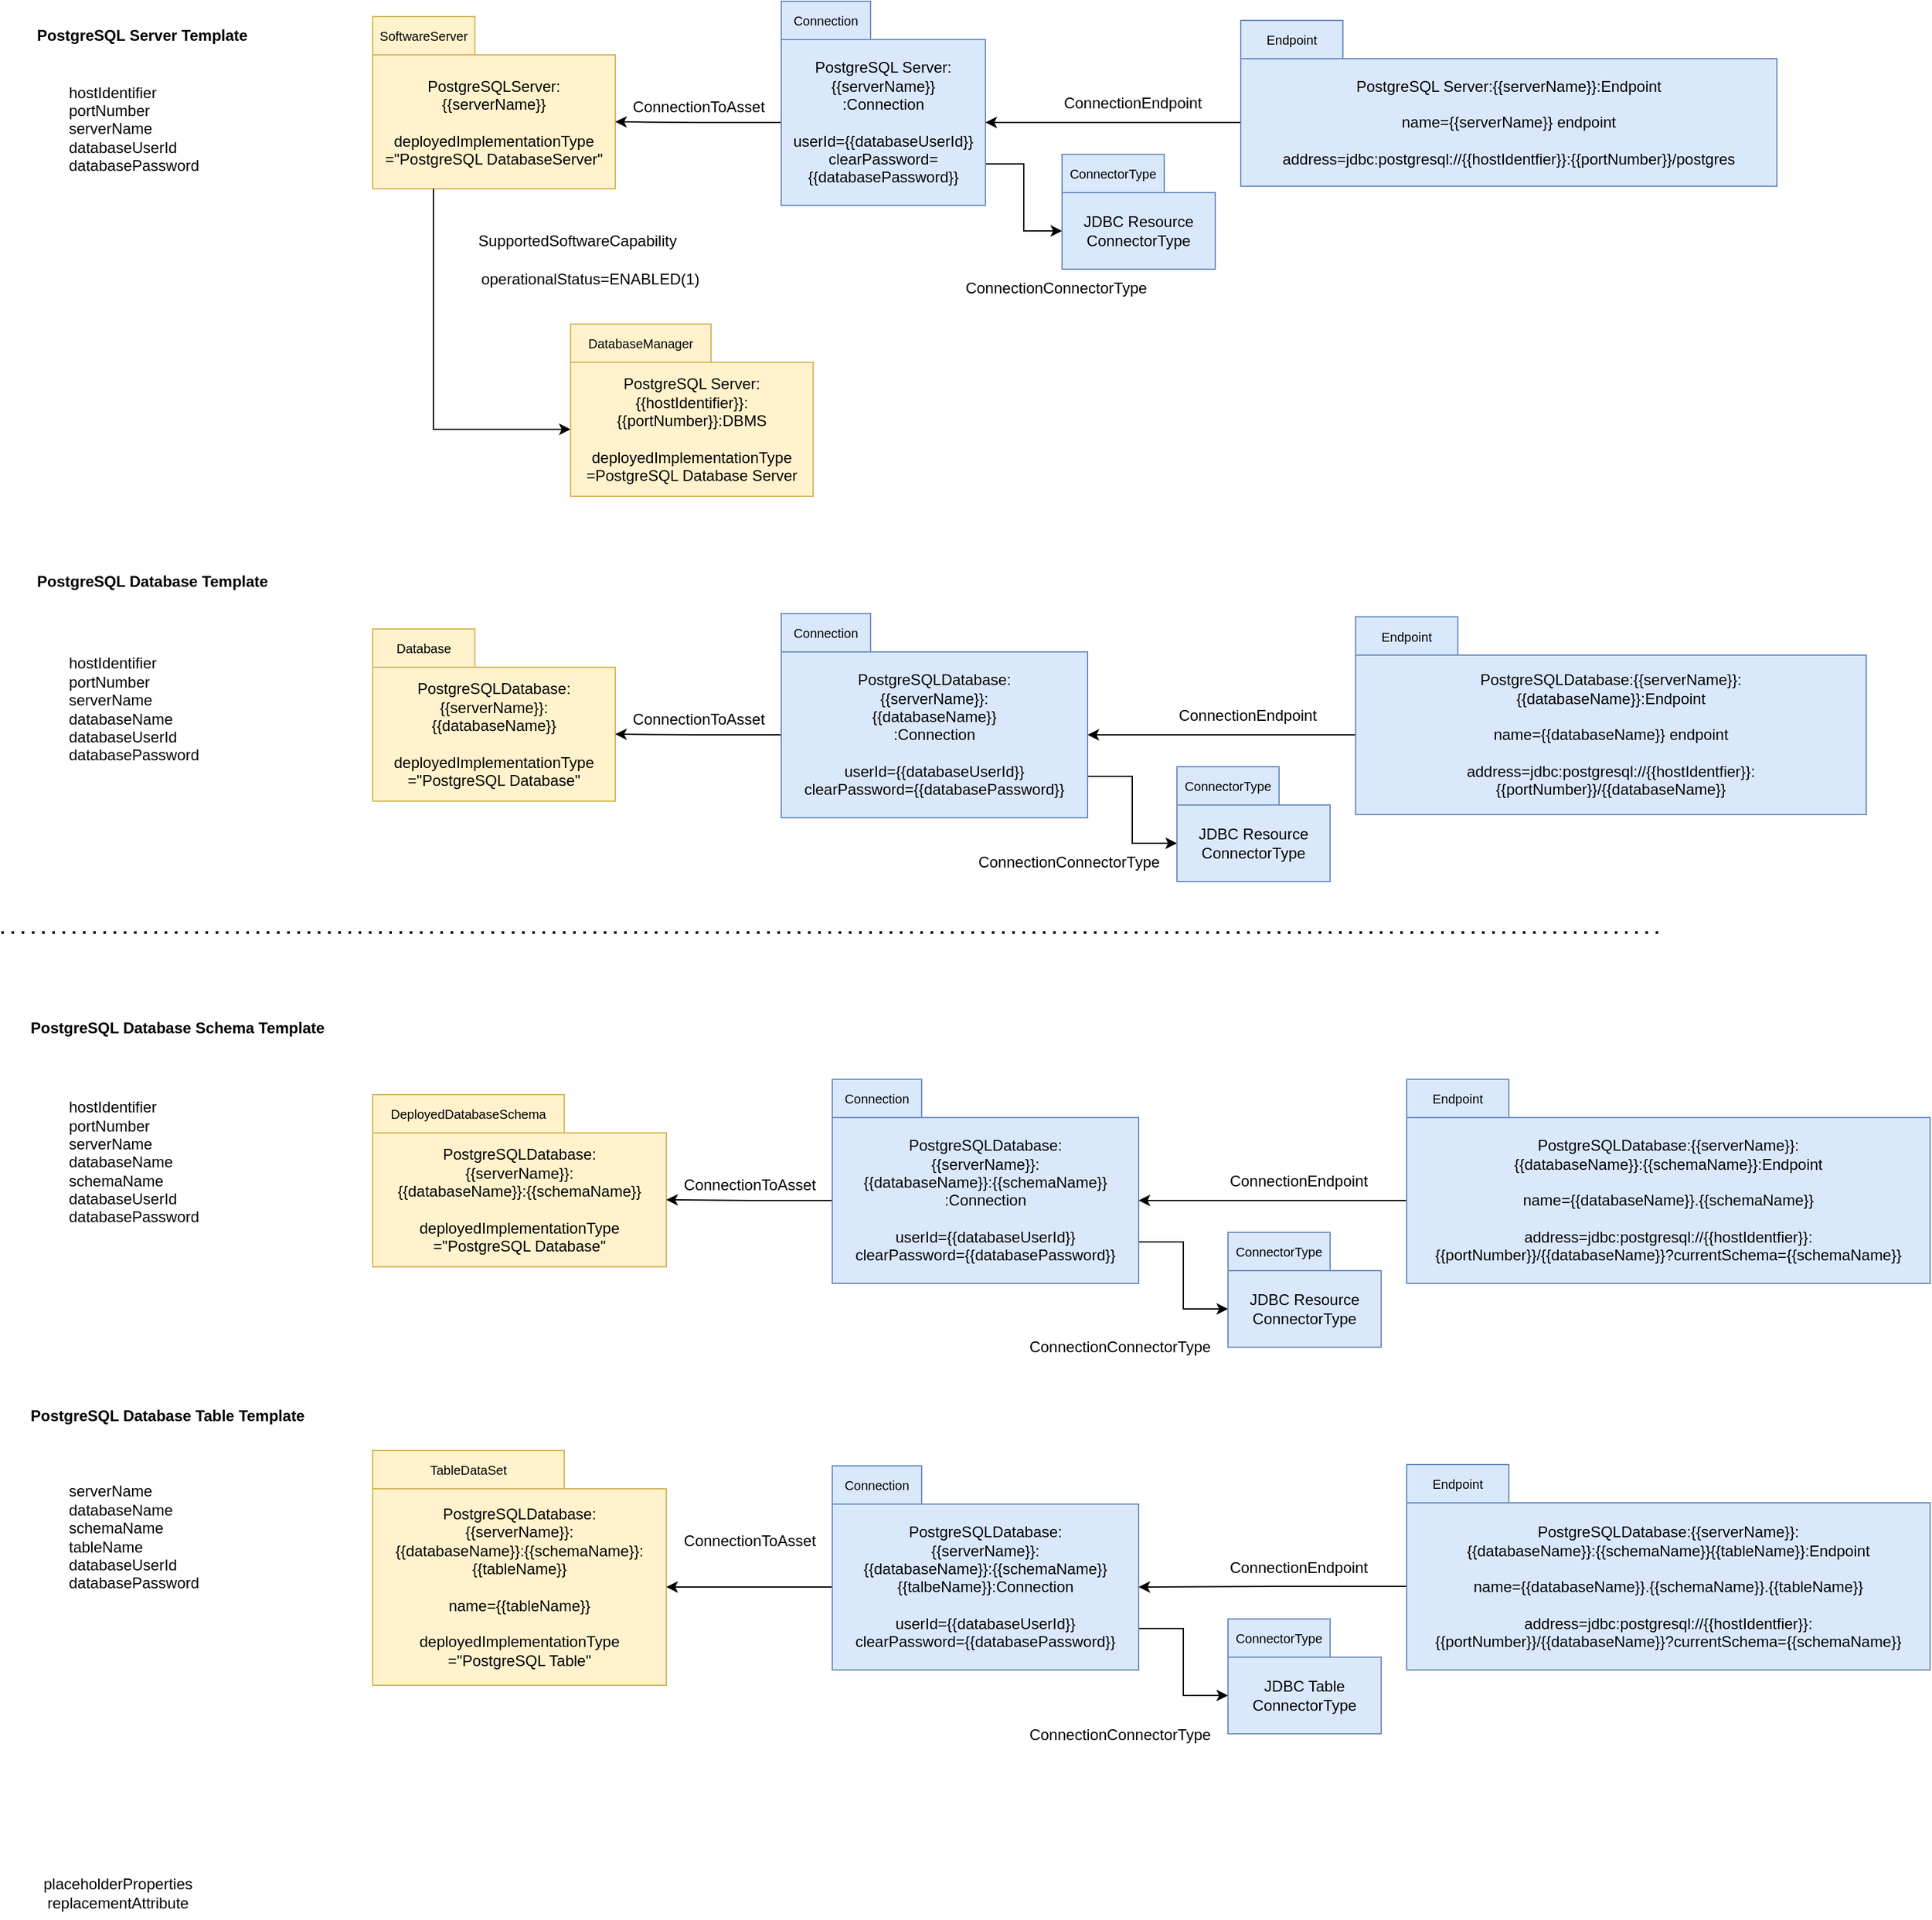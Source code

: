 <mxfile version="23.0.2" type="device" pages="4">
  <diagram name="catalog-templates" id="TDWtUl6oVAiIhDJUpcDL">
    <mxGraphModel dx="1580" dy="1037" grid="1" gridSize="10" guides="1" tooltips="1" connect="1" arrows="1" fold="1" page="1" pageScale="1" pageWidth="827" pageHeight="1169" math="0" shadow="0">
      <root>
        <mxCell id="0" />
        <mxCell id="1" parent="0" />
        <mxCell id="780snM6feV9xTrxozphn-1" value="PostgreSQLServer:&lt;br&gt;{{serverName}}&lt;br&gt;&lt;br&gt;deployedImplementationType =&quot;PostgreSQL DatabaseServer&quot;" style="rounded=0;whiteSpace=wrap;html=1;fillColor=#fff2cc;strokeColor=#d6b656;" vertex="1" parent="1">
          <mxGeometry x="310" y="102" width="190" height="105" as="geometry" />
        </mxCell>
        <mxCell id="780snM6feV9xTrxozphn-2" value="SoftwareServer" style="rounded=0;whiteSpace=wrap;html=1;fontSize=10;fillColor=#fff2cc;strokeColor=#d6b656;" vertex="1" parent="1">
          <mxGeometry x="310" y="72" width="80" height="30" as="geometry" />
        </mxCell>
        <mxCell id="780snM6feV9xTrxozphn-9" style="edgeStyle=orthogonalEdgeStyle;rounded=0;orthogonalLoop=1;jettySize=auto;html=1;exitX=1;exitY=0.75;exitDx=0;exitDy=0;entryX=0;entryY=0.5;entryDx=0;entryDy=0;" edge="1" parent="1" source="780snM6feV9xTrxozphn-3" target="780snM6feV9xTrxozphn-7">
          <mxGeometry relative="1" as="geometry" />
        </mxCell>
        <mxCell id="780snM6feV9xTrxozphn-15" style="edgeStyle=orthogonalEdgeStyle;rounded=0;orthogonalLoop=1;jettySize=auto;html=1;exitX=0;exitY=0.5;exitDx=0;exitDy=0;" edge="1" parent="1" source="780snM6feV9xTrxozphn-3" target="780snM6feV9xTrxozphn-1">
          <mxGeometry relative="1" as="geometry" />
        </mxCell>
        <mxCell id="780snM6feV9xTrxozphn-3" value="PostgreSQL Server:&lt;br&gt;{{serverName}}&lt;br&gt;:Connection&lt;br&gt;&lt;br&gt;userId={{databaseUserId}}&lt;br&gt;clearPassword={{databasePassword}}" style="rounded=0;whiteSpace=wrap;html=1;fillColor=#dae8fc;strokeColor=#6c8ebf;" vertex="1" parent="1">
          <mxGeometry x="630" y="90" width="160" height="130" as="geometry" />
        </mxCell>
        <mxCell id="780snM6feV9xTrxozphn-4" value="Connection" style="rounded=0;whiteSpace=wrap;html=1;fontSize=10;fillColor=#dae8fc;strokeColor=#6c8ebf;" vertex="1" parent="1">
          <mxGeometry x="630" y="60" width="70" height="30" as="geometry" />
        </mxCell>
        <mxCell id="780snM6feV9xTrxozphn-6" value="ConnectionToAsset" style="text;html=1;align=center;verticalAlign=middle;resizable=0;points=[];autosize=1;strokeColor=none;fillColor=none;" vertex="1" parent="1">
          <mxGeometry x="500" y="128" width="130" height="30" as="geometry" />
        </mxCell>
        <mxCell id="780snM6feV9xTrxozphn-7" value="JDBC Resource&lt;br&gt;ConnectorType" style="rounded=0;whiteSpace=wrap;html=1;fillColor=#dae8fc;strokeColor=#6c8ebf;" vertex="1" parent="1">
          <mxGeometry x="850" y="210" width="120" height="60" as="geometry" />
        </mxCell>
        <mxCell id="780snM6feV9xTrxozphn-8" value="ConnectorType" style="rounded=0;whiteSpace=wrap;html=1;fontSize=10;fillColor=#dae8fc;strokeColor=#6c8ebf;" vertex="1" parent="1">
          <mxGeometry x="850" y="180" width="80" height="30" as="geometry" />
        </mxCell>
        <mxCell id="7KLWLRxbsAnZzyIl1uyj-2" style="edgeStyle=orthogonalEdgeStyle;rounded=0;orthogonalLoop=1;jettySize=auto;html=1;exitX=0;exitY=0.5;exitDx=0;exitDy=0;" edge="1" parent="1" source="780snM6feV9xTrxozphn-10" target="780snM6feV9xTrxozphn-3">
          <mxGeometry relative="1" as="geometry" />
        </mxCell>
        <mxCell id="780snM6feV9xTrxozphn-10" value="PostgreSQL Server:{{serverName}}:Endpoint&lt;br&gt;&lt;br&gt;name={{serverName}} endpoint&lt;br&gt;&lt;br&gt;address=jdbc:postgresql://{{hostIdentfier}}:{{portNumber}}/postgres" style="rounded=0;whiteSpace=wrap;html=1;fillColor=#dae8fc;strokeColor=#6c8ebf;" vertex="1" parent="1">
          <mxGeometry x="990" y="105" width="420" height="100" as="geometry" />
        </mxCell>
        <mxCell id="780snM6feV9xTrxozphn-11" value="Endpoint" style="rounded=0;whiteSpace=wrap;html=1;fontSize=10;fillColor=#dae8fc;strokeColor=#6c8ebf;" vertex="1" parent="1">
          <mxGeometry x="990" y="75" width="80" height="30" as="geometry" />
        </mxCell>
        <mxCell id="780snM6feV9xTrxozphn-13" value="ConnectionConnectorType" style="text;html=1;align=center;verticalAlign=middle;resizable=0;points=[];autosize=1;strokeColor=none;fillColor=none;" vertex="1" parent="1">
          <mxGeometry x="760" y="270" width="170" height="30" as="geometry" />
        </mxCell>
        <mxCell id="780snM6feV9xTrxozphn-14" value="ConnectionEndpoint" style="text;html=1;align=center;verticalAlign=middle;resizable=0;points=[];autosize=1;strokeColor=none;fillColor=none;" vertex="1" parent="1">
          <mxGeometry x="840" y="125" width="130" height="30" as="geometry" />
        </mxCell>
        <mxCell id="780snM6feV9xTrxozphn-16" value="PostgreSQL Server Template" style="text;html=1;align=left;verticalAlign=middle;resizable=0;points=[];autosize=1;strokeColor=none;fillColor=none;fontStyle=1" vertex="1" parent="1">
          <mxGeometry x="45" y="72" width="190" height="30" as="geometry" />
        </mxCell>
        <mxCell id="t5AhHzGSxBg5bSRpzmGk-24" value="PostgreSQL Database Template" style="text;html=1;align=left;verticalAlign=middle;resizable=0;points=[];autosize=1;strokeColor=none;fillColor=none;fontStyle=1" vertex="1" parent="1">
          <mxGeometry x="45" y="500" width="200" height="30" as="geometry" />
        </mxCell>
        <mxCell id="mHtF1pgwz7ZxQ6UxLGhy-1" value="PostgreSQL Database Schema Template" style="text;html=1;align=left;verticalAlign=middle;resizable=0;points=[];autosize=1;strokeColor=none;fillColor=none;fontStyle=1" vertex="1" parent="1">
          <mxGeometry x="40" y="850" width="250" height="30" as="geometry" />
        </mxCell>
        <mxCell id="mHtF1pgwz7ZxQ6UxLGhy-2" value="PostgreSQL Database Table Template" style="text;html=1;align=left;verticalAlign=middle;resizable=0;points=[];autosize=1;strokeColor=none;fillColor=none;fontStyle=1" vertex="1" parent="1">
          <mxGeometry x="40" y="1154" width="240" height="30" as="geometry" />
        </mxCell>
        <mxCell id="mHtF1pgwz7ZxQ6UxLGhy-3" value="PostgreSQLDatabase:&lt;br&gt;{{serverName}}:&lt;br&gt;{{databaseName}}&lt;br&gt;&lt;br&gt;deployedImplementationType =&quot;PostgreSQL Database&quot;" style="rounded=0;whiteSpace=wrap;html=1;fillColor=#fff2cc;strokeColor=#d6b656;" vertex="1" parent="1">
          <mxGeometry x="310" y="582" width="190" height="105" as="geometry" />
        </mxCell>
        <mxCell id="mHtF1pgwz7ZxQ6UxLGhy-4" value="Database" style="rounded=0;whiteSpace=wrap;html=1;fontSize=10;fillColor=#fff2cc;strokeColor=#d6b656;" vertex="1" parent="1">
          <mxGeometry x="310" y="552" width="80" height="30" as="geometry" />
        </mxCell>
        <mxCell id="mHtF1pgwz7ZxQ6UxLGhy-5" style="edgeStyle=orthogonalEdgeStyle;rounded=0;orthogonalLoop=1;jettySize=auto;html=1;exitX=1;exitY=0.75;exitDx=0;exitDy=0;entryX=0;entryY=0.5;entryDx=0;entryDy=0;" edge="1" parent="1" source="mHtF1pgwz7ZxQ6UxLGhy-8" target="mHtF1pgwz7ZxQ6UxLGhy-11">
          <mxGeometry relative="1" as="geometry" />
        </mxCell>
        <mxCell id="mHtF1pgwz7ZxQ6UxLGhy-7" style="edgeStyle=orthogonalEdgeStyle;rounded=0;orthogonalLoop=1;jettySize=auto;html=1;exitX=0;exitY=0.5;exitDx=0;exitDy=0;" edge="1" parent="1" source="mHtF1pgwz7ZxQ6UxLGhy-8" target="mHtF1pgwz7ZxQ6UxLGhy-3">
          <mxGeometry relative="1" as="geometry" />
        </mxCell>
        <mxCell id="mHtF1pgwz7ZxQ6UxLGhy-8" value="PostgreSQLDatabase:&lt;br style=&quot;border-color: var(--border-color);&quot;&gt;{{serverName}}:&lt;br style=&quot;border-color: var(--border-color);&quot;&gt;{{databaseName}}&lt;br style=&quot;border-color: var(--border-color);&quot;&gt;:Connection&lt;br&gt;&lt;br&gt;userId={{databaseUserId}}&lt;br&gt;clearPassword={{databasePassword}}" style="rounded=0;whiteSpace=wrap;html=1;fillColor=#dae8fc;strokeColor=#6c8ebf;" vertex="1" parent="1">
          <mxGeometry x="630" y="570" width="240" height="130" as="geometry" />
        </mxCell>
        <mxCell id="mHtF1pgwz7ZxQ6UxLGhy-9" value="Connection" style="rounded=0;whiteSpace=wrap;html=1;fontSize=10;fillColor=#dae8fc;strokeColor=#6c8ebf;" vertex="1" parent="1">
          <mxGeometry x="630" y="540" width="70" height="30" as="geometry" />
        </mxCell>
        <mxCell id="mHtF1pgwz7ZxQ6UxLGhy-10" value="ConnectionToAsset" style="text;html=1;align=center;verticalAlign=middle;resizable=0;points=[];autosize=1;strokeColor=none;fillColor=none;" vertex="1" parent="1">
          <mxGeometry x="500" y="608" width="130" height="30" as="geometry" />
        </mxCell>
        <mxCell id="mHtF1pgwz7ZxQ6UxLGhy-11" value="JDBC Resource&lt;br&gt;ConnectorType" style="rounded=0;whiteSpace=wrap;html=1;fillColor=#dae8fc;strokeColor=#6c8ebf;" vertex="1" parent="1">
          <mxGeometry x="940" y="690" width="120" height="60" as="geometry" />
        </mxCell>
        <mxCell id="mHtF1pgwz7ZxQ6UxLGhy-12" value="ConnectorType" style="rounded=0;whiteSpace=wrap;html=1;fontSize=10;fillColor=#dae8fc;strokeColor=#6c8ebf;" vertex="1" parent="1">
          <mxGeometry x="940" y="660" width="80" height="30" as="geometry" />
        </mxCell>
        <mxCell id="7KLWLRxbsAnZzyIl1uyj-1" style="edgeStyle=orthogonalEdgeStyle;rounded=0;orthogonalLoop=1;jettySize=auto;html=1;exitX=0;exitY=0.5;exitDx=0;exitDy=0;" edge="1" parent="1" source="mHtF1pgwz7ZxQ6UxLGhy-13" target="mHtF1pgwz7ZxQ6UxLGhy-8">
          <mxGeometry relative="1" as="geometry" />
        </mxCell>
        <mxCell id="mHtF1pgwz7ZxQ6UxLGhy-13" value="PostgreSQLDatabase:{{serverName}}:&lt;br style=&quot;border-color: var(--border-color);&quot;&gt;{{databaseName}}:Endpoint&lt;br&gt;&lt;br&gt;name={{databaseName}} endpoint&lt;br&gt;&lt;br&gt;address=jdbc:postgresql://{{hostIdentfier}}:{{portNumber}}/{{databaseName}}" style="rounded=0;whiteSpace=wrap;html=1;fillColor=#dae8fc;strokeColor=#6c8ebf;" vertex="1" parent="1">
          <mxGeometry x="1080" y="572.5" width="400" height="125" as="geometry" />
        </mxCell>
        <mxCell id="mHtF1pgwz7ZxQ6UxLGhy-14" value="Endpoint" style="rounded=0;whiteSpace=wrap;html=1;fontSize=10;fillColor=#dae8fc;strokeColor=#6c8ebf;" vertex="1" parent="1">
          <mxGeometry x="1080" y="542.5" width="80" height="30" as="geometry" />
        </mxCell>
        <mxCell id="mHtF1pgwz7ZxQ6UxLGhy-15" value="ConnectionConnectorType" style="text;html=1;align=center;verticalAlign=middle;resizable=0;points=[];autosize=1;strokeColor=none;fillColor=none;" vertex="1" parent="1">
          <mxGeometry x="770" y="720" width="170" height="30" as="geometry" />
        </mxCell>
        <mxCell id="mHtF1pgwz7ZxQ6UxLGhy-16" value="ConnectionEndpoint" style="text;html=1;align=center;verticalAlign=middle;resizable=0;points=[];autosize=1;strokeColor=none;fillColor=none;" vertex="1" parent="1">
          <mxGeometry x="930" y="605" width="130" height="30" as="geometry" />
        </mxCell>
        <mxCell id="MOPJvNTGCrpKyyy_cZIb-1" value="hostIdentifier&lt;br&gt;portNumber&lt;br&gt;serverName&lt;br&gt;databaseUserId &lt;br&gt;databasePassword" style="text;html=1;align=left;verticalAlign=middle;resizable=0;points=[];autosize=1;strokeColor=none;fillColor=none;" vertex="1" parent="1">
          <mxGeometry x="70" y="115" width="130" height="90" as="geometry" />
        </mxCell>
        <mxCell id="MOPJvNTGCrpKyyy_cZIb-2" value="hostIdentifier&lt;br style=&quot;border-color: var(--border-color);&quot;&gt;portNumber&lt;br&gt;serverName&lt;br&gt;databaseName&lt;br&gt;databaseUserId&lt;br&gt;databasePassword&lt;br&gt;" style="text;html=1;align=left;verticalAlign=middle;resizable=0;points=[];autosize=1;strokeColor=none;fillColor=none;" vertex="1" parent="1">
          <mxGeometry x="70" y="565" width="130" height="100" as="geometry" />
        </mxCell>
        <mxCell id="MOPJvNTGCrpKyyy_cZIb-3" value="hostIdentifier&lt;br style=&quot;border-color: var(--border-color);&quot;&gt;portNumber&lt;br&gt;serverName&lt;br&gt;databaseName&lt;br&gt;schemaName&lt;br&gt;databaseUserId&lt;br&gt;databasePassword" style="text;html=1;align=left;verticalAlign=middle;resizable=0;points=[];autosize=1;strokeColor=none;fillColor=none;" vertex="1" parent="1">
          <mxGeometry x="70" y="915" width="130" height="110" as="geometry" />
        </mxCell>
        <mxCell id="MOPJvNTGCrpKyyy_cZIb-4" value="PostgreSQLDatabase:&lt;br&gt;{{serverName}}:&lt;br&gt;{{databaseName}}:{{schemaName}}&lt;br&gt;&lt;br&gt;deployedImplementationType =&quot;PostgreSQL Database&quot;" style="rounded=0;whiteSpace=wrap;html=1;fillColor=#fff2cc;strokeColor=#d6b656;" vertex="1" parent="1">
          <mxGeometry x="310" y="947" width="230" height="105" as="geometry" />
        </mxCell>
        <mxCell id="MOPJvNTGCrpKyyy_cZIb-5" value="DeployedDatabaseSchema" style="rounded=0;whiteSpace=wrap;html=1;fontSize=10;fillColor=#fff2cc;strokeColor=#d6b656;" vertex="1" parent="1">
          <mxGeometry x="310" y="917" width="150" height="30" as="geometry" />
        </mxCell>
        <mxCell id="MOPJvNTGCrpKyyy_cZIb-6" style="edgeStyle=orthogonalEdgeStyle;rounded=0;orthogonalLoop=1;jettySize=auto;html=1;exitX=1;exitY=0.75;exitDx=0;exitDy=0;entryX=0;entryY=0.5;entryDx=0;entryDy=0;" edge="1" parent="1" source="MOPJvNTGCrpKyyy_cZIb-9" target="MOPJvNTGCrpKyyy_cZIb-12">
          <mxGeometry relative="1" as="geometry" />
        </mxCell>
        <mxCell id="MOPJvNTGCrpKyyy_cZIb-8" style="edgeStyle=orthogonalEdgeStyle;rounded=0;orthogonalLoop=1;jettySize=auto;html=1;exitX=0;exitY=0.5;exitDx=0;exitDy=0;" edge="1" parent="1" source="MOPJvNTGCrpKyyy_cZIb-9" target="MOPJvNTGCrpKyyy_cZIb-4">
          <mxGeometry relative="1" as="geometry" />
        </mxCell>
        <mxCell id="MOPJvNTGCrpKyyy_cZIb-9" value="PostgreSQLDatabase:&lt;br style=&quot;border-color: var(--border-color);&quot;&gt;{{serverName}}:&lt;br style=&quot;border-color: var(--border-color);&quot;&gt;{{databaseName}}:{{schemaName}}&lt;br style=&quot;border-color: var(--border-color);&quot;&gt;:Connection&lt;br&gt;&lt;br&gt;userId={{databaseUserId}}&lt;br&gt;clearPassword={{databasePassword}}" style="rounded=0;whiteSpace=wrap;html=1;fillColor=#dae8fc;strokeColor=#6c8ebf;" vertex="1" parent="1">
          <mxGeometry x="670" y="935" width="240" height="130" as="geometry" />
        </mxCell>
        <mxCell id="MOPJvNTGCrpKyyy_cZIb-10" value="Connection" style="rounded=0;whiteSpace=wrap;html=1;fontSize=10;fillColor=#dae8fc;strokeColor=#6c8ebf;" vertex="1" parent="1">
          <mxGeometry x="670" y="905" width="70" height="30" as="geometry" />
        </mxCell>
        <mxCell id="MOPJvNTGCrpKyyy_cZIb-11" value="ConnectionToAsset" style="text;html=1;align=center;verticalAlign=middle;resizable=0;points=[];autosize=1;strokeColor=none;fillColor=none;" vertex="1" parent="1">
          <mxGeometry x="540" y="973" width="130" height="30" as="geometry" />
        </mxCell>
        <mxCell id="MOPJvNTGCrpKyyy_cZIb-12" value="JDBC Resource&lt;br&gt;ConnectorType" style="rounded=0;whiteSpace=wrap;html=1;fillColor=#dae8fc;strokeColor=#6c8ebf;" vertex="1" parent="1">
          <mxGeometry x="980" y="1055" width="120" height="60" as="geometry" />
        </mxCell>
        <mxCell id="MOPJvNTGCrpKyyy_cZIb-13" value="ConnectorType" style="rounded=0;whiteSpace=wrap;html=1;fontSize=10;fillColor=#dae8fc;strokeColor=#6c8ebf;" vertex="1" parent="1">
          <mxGeometry x="980" y="1025" width="80" height="30" as="geometry" />
        </mxCell>
        <mxCell id="7KLWLRxbsAnZzyIl1uyj-3" style="edgeStyle=orthogonalEdgeStyle;rounded=0;orthogonalLoop=1;jettySize=auto;html=1;exitX=0;exitY=0.5;exitDx=0;exitDy=0;" edge="1" parent="1" source="MOPJvNTGCrpKyyy_cZIb-14" target="MOPJvNTGCrpKyyy_cZIb-9">
          <mxGeometry relative="1" as="geometry" />
        </mxCell>
        <mxCell id="MOPJvNTGCrpKyyy_cZIb-14" value="PostgreSQLDatabase:{{serverName}}:&lt;br style=&quot;border-color: var(--border-color);&quot;&gt;{{databaseName}}:{{schemaName}}:Endpoint&lt;br&gt;&lt;br&gt;name={{databaseName}}.{{schemaName}}&lt;br&gt;&lt;br&gt;address=jdbc:postgresql://{{hostIdentfier}}:{{portNumber}}/{{databaseName}}?currentSchema={{schemaName}}" style="rounded=0;whiteSpace=wrap;html=1;fillColor=#dae8fc;strokeColor=#6c8ebf;" vertex="1" parent="1">
          <mxGeometry x="1120" y="935" width="410" height="130" as="geometry" />
        </mxCell>
        <mxCell id="MOPJvNTGCrpKyyy_cZIb-15" value="Endpoint" style="rounded=0;whiteSpace=wrap;html=1;fontSize=10;fillColor=#dae8fc;strokeColor=#6c8ebf;" vertex="1" parent="1">
          <mxGeometry x="1120" y="905" width="80" height="30" as="geometry" />
        </mxCell>
        <mxCell id="MOPJvNTGCrpKyyy_cZIb-16" value="ConnectionConnectorType" style="text;html=1;align=center;verticalAlign=middle;resizable=0;points=[];autosize=1;strokeColor=none;fillColor=none;" vertex="1" parent="1">
          <mxGeometry x="810" y="1100" width="170" height="30" as="geometry" />
        </mxCell>
        <mxCell id="MOPJvNTGCrpKyyy_cZIb-17" value="ConnectionEndpoint" style="text;html=1;align=center;verticalAlign=middle;resizable=0;points=[];autosize=1;strokeColor=none;fillColor=none;" vertex="1" parent="1">
          <mxGeometry x="970" y="970" width="130" height="30" as="geometry" />
        </mxCell>
        <mxCell id="MOPJvNTGCrpKyyy_cZIb-31" value="PostgreSQLDatabase:&lt;br&gt;{{serverName}}:&lt;br&gt;{{databaseName}}:{{schemaName}}:&lt;br&gt;{{tableName}}&lt;br&gt;&lt;br&gt;name={{tableName}}&lt;br&gt;&lt;br&gt;deployedImplementationType =&quot;PostgreSQL Table&quot;" style="rounded=0;whiteSpace=wrap;html=1;fillColor=#fff2cc;strokeColor=#d6b656;" vertex="1" parent="1">
          <mxGeometry x="310" y="1226" width="230" height="154" as="geometry" />
        </mxCell>
        <mxCell id="MOPJvNTGCrpKyyy_cZIb-32" value="TableDataSet" style="rounded=0;whiteSpace=wrap;html=1;fontSize=10;fillColor=#fff2cc;strokeColor=#d6b656;" vertex="1" parent="1">
          <mxGeometry x="310" y="1196" width="150" height="30" as="geometry" />
        </mxCell>
        <mxCell id="MOPJvNTGCrpKyyy_cZIb-33" style="edgeStyle=orthogonalEdgeStyle;rounded=0;orthogonalLoop=1;jettySize=auto;html=1;exitX=1;exitY=0.75;exitDx=0;exitDy=0;entryX=0;entryY=0.5;entryDx=0;entryDy=0;" edge="1" parent="1" source="MOPJvNTGCrpKyyy_cZIb-36" target="MOPJvNTGCrpKyyy_cZIb-39">
          <mxGeometry relative="1" as="geometry" />
        </mxCell>
        <mxCell id="MOPJvNTGCrpKyyy_cZIb-35" style="edgeStyle=orthogonalEdgeStyle;rounded=0;orthogonalLoop=1;jettySize=auto;html=1;exitX=0;exitY=0.5;exitDx=0;exitDy=0;" edge="1" parent="1" source="MOPJvNTGCrpKyyy_cZIb-36" target="MOPJvNTGCrpKyyy_cZIb-31">
          <mxGeometry relative="1" as="geometry" />
        </mxCell>
        <mxCell id="MOPJvNTGCrpKyyy_cZIb-36" value="PostgreSQLDatabase:&lt;br style=&quot;border-color: var(--border-color);&quot;&gt;{{serverName}}:&lt;br style=&quot;border-color: var(--border-color);&quot;&gt;{{databaseName}}:{{schemaName}}&lt;br style=&quot;border-color: var(--border-color);&quot;&gt;{{talbeName}}:Connection&lt;br&gt;&lt;br&gt;userId={{databaseUserId}}&lt;br&gt;clearPassword={{databasePassword}}" style="rounded=0;whiteSpace=wrap;html=1;fillColor=#dae8fc;strokeColor=#6c8ebf;" vertex="1" parent="1">
          <mxGeometry x="670" y="1238" width="240" height="130" as="geometry" />
        </mxCell>
        <mxCell id="MOPJvNTGCrpKyyy_cZIb-37" value="Connection" style="rounded=0;whiteSpace=wrap;html=1;fontSize=10;fillColor=#dae8fc;strokeColor=#6c8ebf;" vertex="1" parent="1">
          <mxGeometry x="670" y="1208" width="70" height="30" as="geometry" />
        </mxCell>
        <mxCell id="MOPJvNTGCrpKyyy_cZIb-38" value="ConnectionToAsset" style="text;html=1;align=center;verticalAlign=middle;resizable=0;points=[];autosize=1;strokeColor=none;fillColor=none;" vertex="1" parent="1">
          <mxGeometry x="540" y="1252" width="130" height="30" as="geometry" />
        </mxCell>
        <mxCell id="MOPJvNTGCrpKyyy_cZIb-39" value="JDBC Table&lt;br&gt;ConnectorType" style="rounded=0;whiteSpace=wrap;html=1;fillColor=#dae8fc;strokeColor=#6c8ebf;" vertex="1" parent="1">
          <mxGeometry x="980" y="1358" width="120" height="60" as="geometry" />
        </mxCell>
        <mxCell id="MOPJvNTGCrpKyyy_cZIb-40" value="ConnectorType" style="rounded=0;whiteSpace=wrap;html=1;fontSize=10;fillColor=#dae8fc;strokeColor=#6c8ebf;" vertex="1" parent="1">
          <mxGeometry x="980" y="1328" width="80" height="30" as="geometry" />
        </mxCell>
        <mxCell id="7KLWLRxbsAnZzyIl1uyj-4" style="edgeStyle=orthogonalEdgeStyle;rounded=0;orthogonalLoop=1;jettySize=auto;html=1;exitX=0;exitY=0.5;exitDx=0;exitDy=0;" edge="1" parent="1" source="MOPJvNTGCrpKyyy_cZIb-41" target="MOPJvNTGCrpKyyy_cZIb-36">
          <mxGeometry relative="1" as="geometry" />
        </mxCell>
        <mxCell id="MOPJvNTGCrpKyyy_cZIb-41" value="PostgreSQLDatabase:{{serverName}}:&lt;br style=&quot;border-color: var(--border-color);&quot;&gt;{{databaseName}}:{{schemaName}}{{tableName}}:Endpoint&lt;br&gt;&lt;br&gt;name={{databaseName}}.{{schemaName}}.{{tableName}}&lt;br&gt;&lt;br&gt;address=jdbc:postgresql://{{hostIdentfier}}:{{portNumber}}/{{databaseName}}?currentSchema={{schemaName}}" style="rounded=0;whiteSpace=wrap;html=1;fillColor=#dae8fc;strokeColor=#6c8ebf;" vertex="1" parent="1">
          <mxGeometry x="1120" y="1237" width="410" height="131" as="geometry" />
        </mxCell>
        <mxCell id="MOPJvNTGCrpKyyy_cZIb-42" value="Endpoint" style="rounded=0;whiteSpace=wrap;html=1;fontSize=10;fillColor=#dae8fc;strokeColor=#6c8ebf;" vertex="1" parent="1">
          <mxGeometry x="1120" y="1207" width="80" height="30" as="geometry" />
        </mxCell>
        <mxCell id="MOPJvNTGCrpKyyy_cZIb-43" value="ConnectionConnectorType" style="text;html=1;align=center;verticalAlign=middle;resizable=0;points=[];autosize=1;strokeColor=none;fillColor=none;" vertex="1" parent="1">
          <mxGeometry x="810" y="1404" width="170" height="30" as="geometry" />
        </mxCell>
        <mxCell id="MOPJvNTGCrpKyyy_cZIb-44" value="ConnectionEndpoint" style="text;html=1;align=center;verticalAlign=middle;resizable=0;points=[];autosize=1;strokeColor=none;fillColor=none;" vertex="1" parent="1">
          <mxGeometry x="970" y="1273" width="130" height="30" as="geometry" />
        </mxCell>
        <mxCell id="MOPJvNTGCrpKyyy_cZIb-45" value="serverName&lt;br&gt;databaseName&lt;br&gt;schemaName&lt;br&gt;tableName&lt;br&gt;databaseUserId&lt;br&gt;databasePassword" style="text;html=1;align=left;verticalAlign=middle;resizable=0;points=[];autosize=1;strokeColor=none;fillColor=none;" vertex="1" parent="1">
          <mxGeometry x="70" y="1214" width="130" height="100" as="geometry" />
        </mxCell>
        <mxCell id="MOPJvNTGCrpKyyy_cZIb-46" value="" style="endArrow=none;dashed=1;html=1;dashPattern=1 3;strokeWidth=2;rounded=0;" edge="1" parent="1">
          <mxGeometry width="50" height="50" relative="1" as="geometry">
            <mxPoint x="19" y="790" as="sourcePoint" />
            <mxPoint x="1320" y="790" as="targetPoint" />
          </mxGeometry>
        </mxCell>
        <mxCell id="arFYRd3ZnFPtYKxmsfah-7" style="edgeStyle=orthogonalEdgeStyle;rounded=0;orthogonalLoop=1;jettySize=auto;html=1;exitX=0.25;exitY=1;exitDx=0;exitDy=0;entryX=0;entryY=0.5;entryDx=0;entryDy=0;" edge="1" parent="1" target="arFYRd3ZnFPtYKxmsfah-8" source="780snM6feV9xTrxozphn-1">
          <mxGeometry relative="1" as="geometry">
            <mxPoint x="390" y="-70" as="sourcePoint" />
          </mxGeometry>
        </mxCell>
        <mxCell id="arFYRd3ZnFPtYKxmsfah-8" value="PostgreSQL Server:&lt;br&gt;{{hostIdentifier}}:{{portNumber}}:DBMS&lt;br&gt;&lt;br&gt;deployedImplementationType =PostgreSQL Database Server" style="rounded=0;whiteSpace=wrap;html=1;fillColor=#fff2cc;strokeColor=#d6b656;" vertex="1" parent="1">
          <mxGeometry x="465" y="343" width="190" height="105" as="geometry" />
        </mxCell>
        <mxCell id="arFYRd3ZnFPtYKxmsfah-9" value="DatabaseManager" style="rounded=0;whiteSpace=wrap;html=1;fontSize=10;fillColor=#fff2cc;strokeColor=#d6b656;" vertex="1" parent="1">
          <mxGeometry x="465" y="313" width="110" height="30" as="geometry" />
        </mxCell>
        <mxCell id="arFYRd3ZnFPtYKxmsfah-10" value="SupportedSoftwareCapability" style="text;html=1;align=center;verticalAlign=middle;resizable=0;points=[];autosize=1;strokeColor=none;fillColor=none;" vertex="1" parent="1">
          <mxGeometry x="380" y="233" width="180" height="30" as="geometry" />
        </mxCell>
        <mxCell id="arFYRd3ZnFPtYKxmsfah-11" value="operationalStatus=ENABLED(1)" style="text;html=1;align=center;verticalAlign=middle;resizable=0;points=[];autosize=1;strokeColor=none;fillColor=none;" vertex="1" parent="1">
          <mxGeometry x="385" y="263" width="190" height="30" as="geometry" />
        </mxCell>
        <mxCell id="jQOhNL8hYEOYjxr90XFa-1" value="placeholderProperties&lt;br&gt;replacementAttribute" style="text;html=1;align=center;verticalAlign=middle;resizable=0;points=[];autosize=1;strokeColor=none;fillColor=none;" vertex="1" parent="1">
          <mxGeometry x="40" y="1523" width="140" height="40" as="geometry" />
        </mxCell>
      </root>
    </mxGraphModel>
  </diagram>
  <diagram name="example" id="12OH-WMt4xq--agAHbQu">
    <mxGraphModel dx="1114" dy="820" grid="1" gridSize="10" guides="1" tooltips="1" connect="1" arrows="1" fold="1" page="1" pageScale="1" pageWidth="827" pageHeight="1169" math="0" shadow="0">
      <root>
        <mxCell id="Ikl7Su4nN-SMVtI7CH5I-0" />
        <mxCell id="Ikl7Su4nN-SMVtI7CH5I-1" parent="Ikl7Su4nN-SMVtI7CH5I-0" />
        <mxCell id="Ikl7Su4nN-SMVtI7CH5I-2" value="PostgreSQL Server:&lt;br&gt;{{serverName}}&lt;br&gt;&lt;br&gt;deployedImplementationType =&quot;PostgreSQL DatabaseServer&quot;" style="rounded=0;whiteSpace=wrap;html=1;fillColor=#fff2cc;strokeColor=#d6b656;" vertex="1" parent="Ikl7Su4nN-SMVtI7CH5I-1">
          <mxGeometry x="310" y="102" width="190" height="105" as="geometry" />
        </mxCell>
        <mxCell id="Ikl7Su4nN-SMVtI7CH5I-3" value="SoftwareServer" style="rounded=0;whiteSpace=wrap;html=1;fontSize=10;fillColor=#fff2cc;strokeColor=#d6b656;" vertex="1" parent="Ikl7Su4nN-SMVtI7CH5I-1">
          <mxGeometry x="310" y="72" width="80" height="30" as="geometry" />
        </mxCell>
        <mxCell id="Ikl7Su4nN-SMVtI7CH5I-4" style="edgeStyle=orthogonalEdgeStyle;rounded=0;orthogonalLoop=1;jettySize=auto;html=1;exitX=1;exitY=0.75;exitDx=0;exitDy=0;entryX=0;entryY=0.5;entryDx=0;entryDy=0;" edge="1" parent="Ikl7Su4nN-SMVtI7CH5I-1" source="Ikl7Su4nN-SMVtI7CH5I-7" target="Ikl7Su4nN-SMVtI7CH5I-10">
          <mxGeometry relative="1" as="geometry" />
        </mxCell>
        <mxCell id="Ikl7Su4nN-SMVtI7CH5I-6" style="edgeStyle=orthogonalEdgeStyle;rounded=0;orthogonalLoop=1;jettySize=auto;html=1;exitX=0;exitY=0.5;exitDx=0;exitDy=0;" edge="1" parent="Ikl7Su4nN-SMVtI7CH5I-1" source="Ikl7Su4nN-SMVtI7CH5I-7" target="Ikl7Su4nN-SMVtI7CH5I-2">
          <mxGeometry relative="1" as="geometry" />
        </mxCell>
        <mxCell id="Ikl7Su4nN-SMVtI7CH5I-7" value="PostgreSQL Server:&lt;br&gt;{{serverName}}&lt;br&gt;:Connection&lt;br&gt;&lt;br&gt;userId={{adminUserId}}&lt;br&gt;clearPassword={{adminPassword}}" style="rounded=0;whiteSpace=wrap;html=1;fillColor=#dae8fc;strokeColor=#6c8ebf;" vertex="1" parent="Ikl7Su4nN-SMVtI7CH5I-1">
          <mxGeometry x="630" y="90" width="160" height="130" as="geometry" />
        </mxCell>
        <mxCell id="Ikl7Su4nN-SMVtI7CH5I-8" value="Connection" style="rounded=0;whiteSpace=wrap;html=1;fontSize=10;fillColor=#dae8fc;strokeColor=#6c8ebf;" vertex="1" parent="Ikl7Su4nN-SMVtI7CH5I-1">
          <mxGeometry x="630" y="60" width="70" height="30" as="geometry" />
        </mxCell>
        <mxCell id="Ikl7Su4nN-SMVtI7CH5I-9" value="ConnectionToAsset" style="text;html=1;align=center;verticalAlign=middle;resizable=0;points=[];autosize=1;strokeColor=none;fillColor=none;" vertex="1" parent="Ikl7Su4nN-SMVtI7CH5I-1">
          <mxGeometry x="500" y="128" width="130" height="30" as="geometry" />
        </mxCell>
        <mxCell id="Ikl7Su4nN-SMVtI7CH5I-10" value="JDBC REST&lt;br&gt;ConnectorType" style="rounded=0;whiteSpace=wrap;html=1;fillColor=#dae8fc;strokeColor=#6c8ebf;" vertex="1" parent="Ikl7Su4nN-SMVtI7CH5I-1">
          <mxGeometry x="850" y="210" width="120" height="60" as="geometry" />
        </mxCell>
        <mxCell id="Ikl7Su4nN-SMVtI7CH5I-11" value="ConnectorType" style="rounded=0;whiteSpace=wrap;html=1;fontSize=10;fillColor=#dae8fc;strokeColor=#6c8ebf;" vertex="1" parent="Ikl7Su4nN-SMVtI7CH5I-1">
          <mxGeometry x="850" y="180" width="80" height="30" as="geometry" />
        </mxCell>
        <mxCell id="fs5kQjLVAtdQ8d61mxG7-2" style="edgeStyle=orthogonalEdgeStyle;rounded=0;orthogonalLoop=1;jettySize=auto;html=1;exitX=0;exitY=0.5;exitDx=0;exitDy=0;" edge="1" parent="Ikl7Su4nN-SMVtI7CH5I-1" source="Ikl7Su4nN-SMVtI7CH5I-12" target="Ikl7Su4nN-SMVtI7CH5I-7">
          <mxGeometry relative="1" as="geometry" />
        </mxCell>
        <mxCell id="Ikl7Su4nN-SMVtI7CH5I-12" value="PostgreSQL Server:{{serverName}}:Endpoint&lt;br&gt;&lt;br&gt;address={{connectionString}}" style="rounded=0;whiteSpace=wrap;html=1;fillColor=#dae8fc;strokeColor=#6c8ebf;" vertex="1" parent="Ikl7Su4nN-SMVtI7CH5I-1">
          <mxGeometry x="990" y="105" width="200" height="100" as="geometry" />
        </mxCell>
        <mxCell id="Ikl7Su4nN-SMVtI7CH5I-13" value="Endpoint" style="rounded=0;whiteSpace=wrap;html=1;fontSize=10;fillColor=#dae8fc;strokeColor=#6c8ebf;" vertex="1" parent="Ikl7Su4nN-SMVtI7CH5I-1">
          <mxGeometry x="990" y="75" width="80" height="30" as="geometry" />
        </mxCell>
        <mxCell id="Ikl7Su4nN-SMVtI7CH5I-14" value="ConnectionConnectorType" style="text;html=1;align=center;verticalAlign=middle;resizable=0;points=[];autosize=1;strokeColor=none;fillColor=none;" vertex="1" parent="Ikl7Su4nN-SMVtI7CH5I-1">
          <mxGeometry x="760" y="270" width="170" height="30" as="geometry" />
        </mxCell>
        <mxCell id="Ikl7Su4nN-SMVtI7CH5I-15" value="ConnectionEndpoint" style="text;html=1;align=center;verticalAlign=middle;resizable=0;points=[];autosize=1;strokeColor=none;fillColor=none;" vertex="1" parent="Ikl7Su4nN-SMVtI7CH5I-1">
          <mxGeometry x="840" y="125" width="130" height="30" as="geometry" />
        </mxCell>
        <mxCell id="Ikl7Su4nN-SMVtI7CH5I-16" value="PostgreSQL Server Template" style="text;html=1;align=left;verticalAlign=middle;resizable=0;points=[];autosize=1;strokeColor=none;fillColor=none;fontStyle=1" vertex="1" parent="Ikl7Su4nN-SMVtI7CH5I-1">
          <mxGeometry x="45" y="72" width="190" height="30" as="geometry" />
        </mxCell>
        <mxCell id="5IpWu-6N1tLHI4XAG99y-0" style="edgeStyle=orthogonalEdgeStyle;rounded=0;orthogonalLoop=1;jettySize=auto;html=1;exitX=1;exitY=0.5;exitDx=0;exitDy=0;entryX=0;entryY=0.5;entryDx=0;entryDy=0;" edge="1" parent="Ikl7Su4nN-SMVtI7CH5I-1" source="Ikl7Su4nN-SMVtI7CH5I-17" target="D-8dfM7yrUYoK77np7sW-0">
          <mxGeometry relative="1" as="geometry" />
        </mxCell>
        <mxCell id="Ikl7Su4nN-SMVtI7CH5I-17" value="PostgreSQL Server:&lt;br&gt;coconet.com:5432:SurveyReport:&amp;lt;timestamp&amp;gt;" style="rounded=0;whiteSpace=wrap;html=1;fillColor=#ffe6cc;strokeColor=#d79b00;" vertex="1" parent="Ikl7Su4nN-SMVtI7CH5I-1">
          <mxGeometry x="480" y="700" width="190" height="80" as="geometry" />
        </mxCell>
        <mxCell id="Ikl7Su4nN-SMVtI7CH5I-18" value="SurveyReport" style="rounded=0;whiteSpace=wrap;html=1;fontSize=10;fillColor=#ffe6cc;strokeColor=#d79b00;" vertex="1" parent="Ikl7Su4nN-SMVtI7CH5I-1">
          <mxGeometry x="480" y="670" width="80" height="30" as="geometry" />
        </mxCell>
        <mxCell id="Ikl7Su4nN-SMVtI7CH5I-19" style="edgeStyle=orthogonalEdgeStyle;rounded=0;orthogonalLoop=1;jettySize=auto;html=1;exitX=0.5;exitY=0;exitDx=0;exitDy=0;entryX=0.5;entryY=1;entryDx=0;entryDy=0;" edge="1" parent="Ikl7Su4nN-SMVtI7CH5I-1" source="Ikl7Su4nN-SMVtI7CH5I-23" target="Ikl7Su4nN-SMVtI7CH5I-2">
          <mxGeometry relative="1" as="geometry" />
        </mxCell>
        <mxCell id="Ikl7Su4nN-SMVtI7CH5I-20" style="edgeStyle=orthogonalEdgeStyle;rounded=0;orthogonalLoop=1;jettySize=auto;html=1;exitX=0.75;exitY=1;exitDx=0;exitDy=0;entryX=0;entryY=0.5;entryDx=0;entryDy=0;" edge="1" parent="Ikl7Su4nN-SMVtI7CH5I-1" source="Ikl7Su4nN-SMVtI7CH5I-23" target="Ikl7Su4nN-SMVtI7CH5I-17">
          <mxGeometry relative="1" as="geometry" />
        </mxCell>
        <mxCell id="Ikl7Su4nN-SMVtI7CH5I-22" style="edgeStyle=orthogonalEdgeStyle;rounded=0;orthogonalLoop=1;jettySize=auto;html=1;exitX=0.5;exitY=1;exitDx=0;exitDy=0;entryX=0;entryY=0.5;entryDx=0;entryDy=0;" edge="1" parent="Ikl7Su4nN-SMVtI7CH5I-1" source="Ikl7Su4nN-SMVtI7CH5I-23" target="a7kfOLqFzs9Von1qZGA0-0">
          <mxGeometry relative="1" as="geometry" />
        </mxCell>
        <mxCell id="5IpWu-6N1tLHI4XAG99y-2" style="edgeStyle=orthogonalEdgeStyle;rounded=0;orthogonalLoop=1;jettySize=auto;html=1;exitX=1;exitY=0.75;exitDx=0;exitDy=0;entryX=0;entryY=0.75;entryDx=0;entryDy=0;" edge="1" parent="Ikl7Su4nN-SMVtI7CH5I-1" source="Ikl7Su4nN-SMVtI7CH5I-23" target="D-8dfM7yrUYoK77np7sW-1">
          <mxGeometry relative="1" as="geometry">
            <Array as="points">
              <mxPoint x="610" y="501" />
              <mxPoint x="610" y="693" />
            </Array>
          </mxGeometry>
        </mxCell>
        <mxCell id="Ikl7Su4nN-SMVtI7CH5I-23" value="PostgreSQL Server:&lt;br&gt;coconet.com:5432&lt;br&gt;&lt;br&gt;deployedImplementationType =&quot;PostgreSQL DatabaseServer&quot;" style="rounded=0;whiteSpace=wrap;html=1;fillColor=#fff2cc;strokeColor=#d6b656;" vertex="1" parent="Ikl7Su4nN-SMVtI7CH5I-1">
          <mxGeometry x="310" y="422" width="190" height="105" as="geometry" />
        </mxCell>
        <mxCell id="Ikl7Su4nN-SMVtI7CH5I-24" value="SoftwareServer" style="rounded=0;whiteSpace=wrap;html=1;fontSize=10;fillColor=#fff2cc;strokeColor=#d6b656;" vertex="1" parent="Ikl7Su4nN-SMVtI7CH5I-1">
          <mxGeometry x="310" y="392" width="80" height="30" as="geometry" />
        </mxCell>
        <mxCell id="Ikl7Su4nN-SMVtI7CH5I-25" style="edgeStyle=orthogonalEdgeStyle;rounded=0;orthogonalLoop=1;jettySize=auto;html=1;exitX=1;exitY=0.75;exitDx=0;exitDy=0;entryX=0;entryY=0.5;entryDx=0;entryDy=0;" edge="1" parent="Ikl7Su4nN-SMVtI7CH5I-1" source="Ikl7Su4nN-SMVtI7CH5I-28" target="Ikl7Su4nN-SMVtI7CH5I-32">
          <mxGeometry relative="1" as="geometry" />
        </mxCell>
        <mxCell id="Ikl7Su4nN-SMVtI7CH5I-27" style="edgeStyle=orthogonalEdgeStyle;rounded=0;orthogonalLoop=1;jettySize=auto;html=1;exitX=0;exitY=0.5;exitDx=0;exitDy=0;" edge="1" parent="Ikl7Su4nN-SMVtI7CH5I-1" source="Ikl7Su4nN-SMVtI7CH5I-28" target="Ikl7Su4nN-SMVtI7CH5I-23">
          <mxGeometry relative="1" as="geometry" />
        </mxCell>
        <mxCell id="Ikl7Su4nN-SMVtI7CH5I-28" value="PostgreSQL Server:&lt;br&gt;coconet.com:5432:&lt;br&gt;Connection&lt;br&gt;&lt;br&gt;userId=psAdmin&lt;br&gt;clearPassword=secret" style="rounded=0;whiteSpace=wrap;html=1;fillColor=#dae8fc;strokeColor=#6c8ebf;" vertex="1" parent="Ikl7Su4nN-SMVtI7CH5I-1">
          <mxGeometry x="630" y="410" width="160" height="130" as="geometry" />
        </mxCell>
        <mxCell id="Ikl7Su4nN-SMVtI7CH5I-29" style="edgeStyle=orthogonalEdgeStyle;rounded=0;orthogonalLoop=1;jettySize=auto;html=1;exitX=0.5;exitY=0;exitDx=0;exitDy=0;entryX=0.5;entryY=1;entryDx=0;entryDy=0;" edge="1" parent="Ikl7Su4nN-SMVtI7CH5I-1" source="Ikl7Su4nN-SMVtI7CH5I-28" target="Ikl7Su4nN-SMVtI7CH5I-7">
          <mxGeometry relative="1" as="geometry" />
        </mxCell>
        <mxCell id="Ikl7Su4nN-SMVtI7CH5I-30" value="Connection" style="rounded=0;whiteSpace=wrap;html=1;fontSize=10;fillColor=#dae8fc;strokeColor=#6c8ebf;" vertex="1" parent="Ikl7Su4nN-SMVtI7CH5I-1">
          <mxGeometry x="630" y="380" width="70" height="30" as="geometry" />
        </mxCell>
        <mxCell id="Ikl7Su4nN-SMVtI7CH5I-31" value="ConnectionToAsset" style="text;html=1;align=center;verticalAlign=middle;resizable=0;points=[];autosize=1;strokeColor=none;fillColor=none;" vertex="1" parent="Ikl7Su4nN-SMVtI7CH5I-1">
          <mxGeometry x="500" y="448" width="130" height="30" as="geometry" />
        </mxCell>
        <mxCell id="Ikl7Su4nN-SMVtI7CH5I-32" value="JDBC REST&lt;br&gt;ConnectorType" style="rounded=0;whiteSpace=wrap;html=1;fillColor=#dae8fc;strokeColor=#6c8ebf;" vertex="1" parent="Ikl7Su4nN-SMVtI7CH5I-1">
          <mxGeometry x="850" y="530" width="120" height="60" as="geometry" />
        </mxCell>
        <mxCell id="Ikl7Su4nN-SMVtI7CH5I-33" value="ConnectorType" style="rounded=0;whiteSpace=wrap;html=1;fontSize=10;fillColor=#dae8fc;strokeColor=#6c8ebf;" vertex="1" parent="Ikl7Su4nN-SMVtI7CH5I-1">
          <mxGeometry x="850" y="500" width="80" height="30" as="geometry" />
        </mxCell>
        <mxCell id="Ikl7Su4nN-SMVtI7CH5I-34" style="edgeStyle=orthogonalEdgeStyle;rounded=0;orthogonalLoop=1;jettySize=auto;html=1;exitX=0.5;exitY=0;exitDx=0;exitDy=0;" edge="1" parent="Ikl7Su4nN-SMVtI7CH5I-1" source="Ikl7Su4nN-SMVtI7CH5I-35" target="Ikl7Su4nN-SMVtI7CH5I-12">
          <mxGeometry relative="1" as="geometry" />
        </mxCell>
        <mxCell id="fs5kQjLVAtdQ8d61mxG7-1" style="edgeStyle=orthogonalEdgeStyle;rounded=0;orthogonalLoop=1;jettySize=auto;html=1;exitX=0;exitY=0.5;exitDx=0;exitDy=0;entryX=1;entryY=0.5;entryDx=0;entryDy=0;" edge="1" parent="Ikl7Su4nN-SMVtI7CH5I-1" source="Ikl7Su4nN-SMVtI7CH5I-35" target="Ikl7Su4nN-SMVtI7CH5I-28">
          <mxGeometry relative="1" as="geometry" />
        </mxCell>
        <mxCell id="Ikl7Su4nN-SMVtI7CH5I-35" value="PostgreSQL Server:&lt;br&gt;coconet.com:5432:Endpoint&lt;br&gt;&lt;br&gt;address=&lt;br&gt;jdbc:postgresql://coconet.com:5432/postgres" style="rounded=0;whiteSpace=wrap;html=1;fillColor=#dae8fc;strokeColor=#6c8ebf;" vertex="1" parent="Ikl7Su4nN-SMVtI7CH5I-1">
          <mxGeometry x="990" y="425" width="290" height="100" as="geometry" />
        </mxCell>
        <mxCell id="Ikl7Su4nN-SMVtI7CH5I-36" value="Endpoint" style="rounded=0;whiteSpace=wrap;html=1;fontSize=10;fillColor=#dae8fc;strokeColor=#6c8ebf;" vertex="1" parent="Ikl7Su4nN-SMVtI7CH5I-1">
          <mxGeometry x="990" y="395" width="80" height="30" as="geometry" />
        </mxCell>
        <mxCell id="Ikl7Su4nN-SMVtI7CH5I-37" value="ConnectionConnectorType" style="text;html=1;align=center;verticalAlign=middle;resizable=0;points=[];autosize=1;strokeColor=none;fillColor=none;" vertex="1" parent="Ikl7Su4nN-SMVtI7CH5I-1">
          <mxGeometry x="680" y="560" width="170" height="30" as="geometry" />
        </mxCell>
        <mxCell id="Ikl7Su4nN-SMVtI7CH5I-38" value="ConnectionEndpoint" style="text;html=1;align=center;verticalAlign=middle;resizable=0;points=[];autosize=1;strokeColor=none;fillColor=none;" vertex="1" parent="Ikl7Su4nN-SMVtI7CH5I-1">
          <mxGeometry x="840" y="445" width="130" height="30" as="geometry" />
        </mxCell>
        <mxCell id="Ikl7Su4nN-SMVtI7CH5I-39" value="SourcedFrom" style="text;html=1;align=center;verticalAlign=middle;resizable=0;points=[];autosize=1;strokeColor=none;fillColor=none;" vertex="1" parent="Ikl7Su4nN-SMVtI7CH5I-1">
          <mxGeometry x="400" y="320" width="100" height="30" as="geometry" />
        </mxCell>
        <mxCell id="Ikl7Su4nN-SMVtI7CH5I-40" value="SourcedFrom" style="text;html=1;align=center;verticalAlign=middle;resizable=0;points=[];autosize=1;strokeColor=none;fillColor=none;" vertex="1" parent="Ikl7Su4nN-SMVtI7CH5I-1">
          <mxGeometry x="715" y="320" width="100" height="30" as="geometry" />
        </mxCell>
        <mxCell id="Ikl7Su4nN-SMVtI7CH5I-41" value="SourcedFrom" style="text;html=1;align=center;verticalAlign=middle;resizable=0;points=[];autosize=1;strokeColor=none;fillColor=none;" vertex="1" parent="Ikl7Su4nN-SMVtI7CH5I-1">
          <mxGeometry x="1030" y="320" width="100" height="30" as="geometry" />
        </mxCell>
        <mxCell id="Ikl7Su4nN-SMVtI7CH5I-42" value="Catalog PostgreSQL Server Asset" style="text;html=1;align=left;verticalAlign=middle;resizable=0;points=[];autosize=1;strokeColor=none;fillColor=none;fontStyle=1" vertex="1" parent="Ikl7Su4nN-SMVtI7CH5I-1">
          <mxGeometry x="25" y="392" width="220" height="30" as="geometry" />
        </mxCell>
        <mxCell id="Ikl7Su4nN-SMVtI7CH5I-43" value="serverName=&quot;coconet.com:5432&quot;&lt;br&gt;databaseUserId=&quot;psAdmin&quot;&lt;br&gt;databasePassword=&quot;secret&quot;&lt;br&gt;connectionString=&lt;br&gt;jdbc:postgresql://coconet.com:5432/postgres&quot;" style="text;html=1;align=left;verticalAlign=middle;resizable=0;points=[];autosize=1;strokeColor=none;fillColor=none;" vertex="1" parent="Ikl7Su4nN-SMVtI7CH5I-1">
          <mxGeometry x="25" y="425" width="270" height="90" as="geometry" />
        </mxCell>
        <mxCell id="Ikl7Su4nN-SMVtI7CH5I-44" value="Survey PostgreSQL Server" style="text;html=1;align=left;verticalAlign=middle;resizable=0;points=[];autosize=1;strokeColor=none;fillColor=none;fontStyle=1" vertex="1" parent="Ikl7Su4nN-SMVtI7CH5I-1">
          <mxGeometry x="25" y="610" width="180" height="30" as="geometry" />
        </mxCell>
        <mxCell id="Ikl7Su4nN-SMVtI7CH5I-45" value="Catalog PostgreSQL Server Databases" style="text;html=1;align=left;verticalAlign=middle;resizable=0;points=[];autosize=1;strokeColor=none;fillColor=none;fontStyle=1" vertex="1" parent="Ikl7Su4nN-SMVtI7CH5I-1">
          <mxGeometry x="20" y="1085" width="240" height="30" as="geometry" />
        </mxCell>
        <mxCell id="Ikl7Su4nN-SMVtI7CH5I-46" value="Catalog JDBC Database" style="text;html=1;align=left;verticalAlign=middle;resizable=0;points=[];autosize=1;strokeColor=none;fillColor=none;fontStyle=1" vertex="1" parent="Ikl7Su4nN-SMVtI7CH5I-1">
          <mxGeometry x="25" y="1540" width="160" height="30" as="geometry" />
        </mxCell>
        <mxCell id="Ikl7Su4nN-SMVtI7CH5I-47" value="AssetSurveyReport" style="text;html=1;align=center;verticalAlign=middle;resizable=0;points=[];autosize=1;strokeColor=none;fillColor=none;" vertex="1" parent="Ikl7Su4nN-SMVtI7CH5I-1">
          <mxGeometry x="455" y="600" width="130" height="30" as="geometry" />
        </mxCell>
        <mxCell id="a7kfOLqFzs9Von1qZGA0-9" style="edgeStyle=orthogonalEdgeStyle;rounded=0;orthogonalLoop=1;jettySize=auto;html=1;exitX=0.25;exitY=1;exitDx=0;exitDy=0;entryX=0;entryY=0.5;entryDx=0;entryDy=0;" edge="1" parent="Ikl7Su4nN-SMVtI7CH5I-1" source="Ikl7Su4nN-SMVtI7CH5I-55" target="a7kfOLqFzs9Von1qZGA0-7">
          <mxGeometry relative="1" as="geometry" />
        </mxCell>
        <mxCell id="Ikl7Su4nN-SMVtI7CH5I-55" value="PostgreSQL Server:&lt;br&gt;coconet.com:5432:database1&lt;br&gt;&lt;br&gt;deployedImplementationType =PostgreSQL Database" style="rounded=0;whiteSpace=wrap;html=1;fillColor=#fff2cc;strokeColor=#d6b656;" vertex="1" parent="Ikl7Su4nN-SMVtI7CH5I-1">
          <mxGeometry x="710" y="1110" width="190" height="105" as="geometry" />
        </mxCell>
        <mxCell id="Ikl7Su4nN-SMVtI7CH5I-56" value="Relational&lt;br&gt;Database" style="rounded=0;whiteSpace=wrap;html=1;fontSize=10;fillColor=#fff2cc;strokeColor=#d6b656;" vertex="1" parent="Ikl7Su4nN-SMVtI7CH5I-1">
          <mxGeometry x="710" y="1080" width="80" height="30" as="geometry" />
        </mxCell>
        <mxCell id="Ikl7Su4nN-SMVtI7CH5I-59" style="edgeStyle=orthogonalEdgeStyle;rounded=0;orthogonalLoop=1;jettySize=auto;html=1;exitX=1;exitY=0.75;exitDx=0;exitDy=0;entryX=0;entryY=0.5;entryDx=0;entryDy=0;" edge="1" parent="Ikl7Su4nN-SMVtI7CH5I-1" source="Ikl7Su4nN-SMVtI7CH5I-62" target="Ikl7Su4nN-SMVtI7CH5I-65">
          <mxGeometry relative="1" as="geometry" />
        </mxCell>
        <mxCell id="Ikl7Su4nN-SMVtI7CH5I-61" style="edgeStyle=orthogonalEdgeStyle;rounded=0;orthogonalLoop=1;jettySize=auto;html=1;exitX=0;exitY=0.5;exitDx=0;exitDy=0;" edge="1" parent="Ikl7Su4nN-SMVtI7CH5I-1" source="Ikl7Su4nN-SMVtI7CH5I-62">
          <mxGeometry relative="1" as="geometry">
            <mxPoint x="900" y="1165" as="targetPoint" />
          </mxGeometry>
        </mxCell>
        <mxCell id="Ikl7Su4nN-SMVtI7CH5I-62" value="PostgreSQL Server:&lt;br&gt;coconet.com:5432:&lt;br&gt;database1:Connection&lt;br&gt;&lt;br&gt;userId=psAdmin&lt;br&gt;clearPassword=secret" style="rounded=0;whiteSpace=wrap;html=1;fillColor=#dae8fc;strokeColor=#6c8ebf;" vertex="1" parent="Ikl7Su4nN-SMVtI7CH5I-1">
          <mxGeometry x="1030" y="1100" width="160" height="130" as="geometry" />
        </mxCell>
        <mxCell id="Ikl7Su4nN-SMVtI7CH5I-63" value="Connection" style="rounded=0;whiteSpace=wrap;html=1;fontSize=10;fillColor=#dae8fc;strokeColor=#6c8ebf;" vertex="1" parent="Ikl7Su4nN-SMVtI7CH5I-1">
          <mxGeometry x="1030" y="1070" width="70" height="30" as="geometry" />
        </mxCell>
        <mxCell id="Ikl7Su4nN-SMVtI7CH5I-64" value="ConnectionToAsset" style="text;html=1;align=center;verticalAlign=middle;resizable=0;points=[];autosize=1;strokeColor=none;fillColor=none;" vertex="1" parent="Ikl7Su4nN-SMVtI7CH5I-1">
          <mxGeometry x="900" y="1138" width="130" height="30" as="geometry" />
        </mxCell>
        <mxCell id="Ikl7Su4nN-SMVtI7CH5I-65" value="JDBC REST&lt;br&gt;ConnectorType" style="rounded=0;whiteSpace=wrap;html=1;fillColor=#dae8fc;strokeColor=#6c8ebf;" vertex="1" parent="Ikl7Su4nN-SMVtI7CH5I-1">
          <mxGeometry x="1250" y="1220" width="120" height="60" as="geometry" />
        </mxCell>
        <mxCell id="Ikl7Su4nN-SMVtI7CH5I-66" value="ConnectorType" style="rounded=0;whiteSpace=wrap;html=1;fontSize=10;fillColor=#dae8fc;strokeColor=#6c8ebf;" vertex="1" parent="Ikl7Su4nN-SMVtI7CH5I-1">
          <mxGeometry x="1250" y="1190" width="80" height="30" as="geometry" />
        </mxCell>
        <mxCell id="fs5kQjLVAtdQ8d61mxG7-0" style="edgeStyle=orthogonalEdgeStyle;rounded=0;orthogonalLoop=1;jettySize=auto;html=1;exitX=0;exitY=0.5;exitDx=0;exitDy=0;" edge="1" parent="Ikl7Su4nN-SMVtI7CH5I-1" source="Ikl7Su4nN-SMVtI7CH5I-67" target="Ikl7Su4nN-SMVtI7CH5I-62">
          <mxGeometry relative="1" as="geometry" />
        </mxCell>
        <mxCell id="Ikl7Su4nN-SMVtI7CH5I-67" value="PostgreSQL Server:&lt;br&gt;coconet.com:5432:database1:Endpoint&lt;br&gt;&lt;br&gt;address=&lt;br&gt;jdbc:postgresql://coconet.com:5432/database1" style="rounded=0;whiteSpace=wrap;html=1;fillColor=#dae8fc;strokeColor=#6c8ebf;" vertex="1" parent="Ikl7Su4nN-SMVtI7CH5I-1">
          <mxGeometry x="1390" y="1115" width="290" height="100" as="geometry" />
        </mxCell>
        <mxCell id="Ikl7Su4nN-SMVtI7CH5I-68" value="Endpoint" style="rounded=0;whiteSpace=wrap;html=1;fontSize=10;fillColor=#dae8fc;strokeColor=#6c8ebf;" vertex="1" parent="Ikl7Su4nN-SMVtI7CH5I-1">
          <mxGeometry x="1390" y="1085" width="80" height="30" as="geometry" />
        </mxCell>
        <mxCell id="Ikl7Su4nN-SMVtI7CH5I-69" value="ConnectionConnectorType" style="text;html=1;align=center;verticalAlign=middle;resizable=0;points=[];autosize=1;strokeColor=none;fillColor=none;" vertex="1" parent="Ikl7Su4nN-SMVtI7CH5I-1">
          <mxGeometry x="1080" y="1250" width="170" height="30" as="geometry" />
        </mxCell>
        <mxCell id="Ikl7Su4nN-SMVtI7CH5I-70" value="ConnectionEndpoint" style="text;html=1;align=center;verticalAlign=middle;resizable=0;points=[];autosize=1;strokeColor=none;fillColor=none;" vertex="1" parent="Ikl7Su4nN-SMVtI7CH5I-1">
          <mxGeometry x="1240" y="1135" width="130" height="30" as="geometry" />
        </mxCell>
        <mxCell id="D-8dfM7yrUYoK77np7sW-0" value="AnnotationType: Capture Database Sizes&lt;br&gt;&lt;br&gt;profileCounts = { databaseName, databaseSize }" style="rounded=0;whiteSpace=wrap;html=1;fillColor=#ffe6cc;strokeColor=#d79b00;" vertex="1" parent="Ikl7Su4nN-SMVtI7CH5I-1">
          <mxGeometry x="815" y="700" width="295" height="80" as="geometry" />
        </mxCell>
        <mxCell id="D-8dfM7yrUYoK77np7sW-1" value="ResourceProfileAnnotation" style="rounded=0;whiteSpace=wrap;html=1;fontSize=10;fillColor=#ffe6cc;strokeColor=#d79b00;" vertex="1" parent="Ikl7Su4nN-SMVtI7CH5I-1">
          <mxGeometry x="815" y="670" width="155" height="30" as="geometry" />
        </mxCell>
        <mxCell id="a7kfOLqFzs9Von1qZGA0-2" style="edgeStyle=orthogonalEdgeStyle;rounded=0;orthogonalLoop=1;jettySize=auto;html=1;exitX=0.5;exitY=1;exitDx=0;exitDy=0;entryX=0;entryY=0.5;entryDx=0;entryDy=0;" edge="1" parent="Ikl7Su4nN-SMVtI7CH5I-1" source="a7kfOLqFzs9Von1qZGA0-0" target="Ikl7Su4nN-SMVtI7CH5I-55">
          <mxGeometry relative="1" as="geometry" />
        </mxCell>
        <mxCell id="a7kfOLqFzs9Von1qZGA0-0" value="PostgreSQL Server:&lt;br&gt;coconet.com:5432:DBMS&lt;br&gt;&lt;br&gt;deployedImplementationType =PostgreSQL Database Server" style="rounded=0;whiteSpace=wrap;html=1;fillColor=#fff2cc;strokeColor=#d6b656;" vertex="1" parent="Ikl7Su4nN-SMVtI7CH5I-1">
          <mxGeometry x="480" y="940" width="190" height="105" as="geometry" />
        </mxCell>
        <mxCell id="a7kfOLqFzs9Von1qZGA0-1" value="DatabaseManager" style="rounded=0;whiteSpace=wrap;html=1;fontSize=10;fillColor=#fff2cc;strokeColor=#d6b656;" vertex="1" parent="Ikl7Su4nN-SMVtI7CH5I-1">
          <mxGeometry x="480" y="910" width="110" height="30" as="geometry" />
        </mxCell>
        <mxCell id="a7kfOLqFzs9Von1qZGA0-3" value="SupportedSoftwareCapability" style="text;html=1;align=center;verticalAlign=middle;resizable=0;points=[];autosize=1;strokeColor=none;fillColor=none;" vertex="1" parent="Ikl7Su4nN-SMVtI7CH5I-1">
          <mxGeometry x="415" y="838" width="180" height="30" as="geometry" />
        </mxCell>
        <mxCell id="a7kfOLqFzs9Von1qZGA0-4" value="operationalStatus=ENABLED(1)" style="text;html=1;align=center;verticalAlign=middle;resizable=0;points=[];autosize=1;strokeColor=none;fillColor=none;" vertex="1" parent="Ikl7Su4nN-SMVtI7CH5I-1">
          <mxGeometry x="440" y="860" width="190" height="30" as="geometry" />
        </mxCell>
        <mxCell id="a7kfOLqFzs9Von1qZGA0-5" value="ServerAssetUse" style="text;html=1;align=center;verticalAlign=middle;resizable=0;points=[];autosize=1;strokeColor=none;fillColor=none;" vertex="1" parent="Ikl7Su4nN-SMVtI7CH5I-1">
          <mxGeometry x="575" y="1060" width="110" height="30" as="geometry" />
        </mxCell>
        <mxCell id="a7kfOLqFzs9Von1qZGA0-6" value="useType=OWNS(0)" style="text;html=1;align=center;verticalAlign=middle;resizable=0;points=[];autosize=1;strokeColor=none;fillColor=none;" vertex="1" parent="Ikl7Su4nN-SMVtI7CH5I-1">
          <mxGeometry x="580" y="1085" width="130" height="30" as="geometry" />
        </mxCell>
        <mxCell id="a7kfOLqFzs9Von1qZGA0-7" value="PostgreSQL Server:&lt;br&gt;coconet.com:5432:database1:schema1&lt;br&gt;&lt;br&gt;deployedImplementationType =PostgreSQL Database Schema" style="rounded=0;whiteSpace=wrap;html=1;fillColor=#fff2cc;strokeColor=#d6b656;" vertex="1" parent="Ikl7Su4nN-SMVtI7CH5I-1">
          <mxGeometry x="827" y="1390" width="230" height="105" as="geometry" />
        </mxCell>
        <mxCell id="a7kfOLqFzs9Von1qZGA0-8" value="DeployedDatabaseSchema" style="rounded=0;whiteSpace=wrap;html=1;fontSize=10;fillColor=#fff2cc;strokeColor=#d6b656;" vertex="1" parent="Ikl7Su4nN-SMVtI7CH5I-1">
          <mxGeometry x="827" y="1360" width="140" height="30" as="geometry" />
        </mxCell>
        <mxCell id="a7kfOLqFzs9Von1qZGA0-10" value="DataContentForDataSet" style="text;html=1;align=center;verticalAlign=middle;resizable=0;points=[];autosize=1;strokeColor=none;fillColor=none;" vertex="1" parent="Ikl7Su4nN-SMVtI7CH5I-1">
          <mxGeometry x="770" y="1300" width="150" height="30" as="geometry" />
        </mxCell>
        <mxCell id="a7kfOLqFzs9Von1qZGA0-11" style="edgeStyle=orthogonalEdgeStyle;rounded=0;orthogonalLoop=1;jettySize=auto;html=1;exitX=1;exitY=0.75;exitDx=0;exitDy=0;entryX=0;entryY=0.5;entryDx=0;entryDy=0;" edge="1" parent="Ikl7Su4nN-SMVtI7CH5I-1" source="a7kfOLqFzs9Von1qZGA0-14" target="a7kfOLqFzs9Von1qZGA0-17">
          <mxGeometry relative="1" as="geometry" />
        </mxCell>
        <mxCell id="a7kfOLqFzs9Von1qZGA0-12" style="edgeStyle=orthogonalEdgeStyle;rounded=0;orthogonalLoop=1;jettySize=auto;html=1;exitX=1;exitY=0.5;exitDx=0;exitDy=0;entryX=0;entryY=0.5;entryDx=0;entryDy=0;" edge="1" parent="Ikl7Su4nN-SMVtI7CH5I-1" source="a7kfOLqFzs9Von1qZGA0-14" target="a7kfOLqFzs9Von1qZGA0-19">
          <mxGeometry relative="1" as="geometry" />
        </mxCell>
        <mxCell id="a7kfOLqFzs9Von1qZGA0-13" style="edgeStyle=orthogonalEdgeStyle;rounded=0;orthogonalLoop=1;jettySize=auto;html=1;exitX=0;exitY=0.5;exitDx=0;exitDy=0;" edge="1" parent="Ikl7Su4nN-SMVtI7CH5I-1" source="a7kfOLqFzs9Von1qZGA0-14">
          <mxGeometry relative="1" as="geometry">
            <mxPoint x="1057" y="1432.5" as="targetPoint" />
          </mxGeometry>
        </mxCell>
        <mxCell id="a7kfOLqFzs9Von1qZGA0-14" value="PostgreSQL Server:&lt;br&gt;coconet.com:5432:&lt;br&gt;database1:schema1&lt;br&gt;Connection&lt;br&gt;&lt;br&gt;userId=psAdmin&lt;br&gt;clearPassword=secret" style="rounded=0;whiteSpace=wrap;html=1;fillColor=#dae8fc;strokeColor=#6c8ebf;" vertex="1" parent="Ikl7Su4nN-SMVtI7CH5I-1">
          <mxGeometry x="1187" y="1367.5" width="160" height="130" as="geometry" />
        </mxCell>
        <mxCell id="a7kfOLqFzs9Von1qZGA0-15" value="Connection" style="rounded=0;whiteSpace=wrap;html=1;fontSize=10;fillColor=#dae8fc;strokeColor=#6c8ebf;" vertex="1" parent="Ikl7Su4nN-SMVtI7CH5I-1">
          <mxGeometry x="1187" y="1337.5" width="70" height="30" as="geometry" />
        </mxCell>
        <mxCell id="a7kfOLqFzs9Von1qZGA0-16" value="ConnectionToAsset" style="text;html=1;align=center;verticalAlign=middle;resizable=0;points=[];autosize=1;strokeColor=none;fillColor=none;" vertex="1" parent="Ikl7Su4nN-SMVtI7CH5I-1">
          <mxGeometry x="1057" y="1405.5" width="130" height="30" as="geometry" />
        </mxCell>
        <mxCell id="a7kfOLqFzs9Von1qZGA0-17" value="JDBC REST&lt;br&gt;ConnectorType" style="rounded=0;whiteSpace=wrap;html=1;fillColor=#dae8fc;strokeColor=#6c8ebf;" vertex="1" parent="Ikl7Su4nN-SMVtI7CH5I-1">
          <mxGeometry x="1407" y="1487.5" width="120" height="60" as="geometry" />
        </mxCell>
        <mxCell id="a7kfOLqFzs9Von1qZGA0-18" value="ConnectorType" style="rounded=0;whiteSpace=wrap;html=1;fontSize=10;fillColor=#dae8fc;strokeColor=#6c8ebf;" vertex="1" parent="Ikl7Su4nN-SMVtI7CH5I-1">
          <mxGeometry x="1407" y="1457.5" width="80" height="30" as="geometry" />
        </mxCell>
        <mxCell id="a7kfOLqFzs9Von1qZGA0-19" value="PostgreSQL Server:&lt;br&gt;coconet.com:5432:database1:schema1:Endpoint&lt;br&gt;&lt;br&gt;address=&lt;br&gt;jdbc:postgresql://coconet.com:5432/database1?currentSchema=schema1" style="rounded=0;whiteSpace=wrap;html=1;fillColor=#dae8fc;strokeColor=#6c8ebf;" vertex="1" parent="Ikl7Su4nN-SMVtI7CH5I-1">
          <mxGeometry x="1547" y="1382.5" width="443" height="100" as="geometry" />
        </mxCell>
        <mxCell id="a7kfOLqFzs9Von1qZGA0-20" value="Endpoint" style="rounded=0;whiteSpace=wrap;html=1;fontSize=10;fillColor=#dae8fc;strokeColor=#6c8ebf;" vertex="1" parent="Ikl7Su4nN-SMVtI7CH5I-1">
          <mxGeometry x="1547" y="1352.5" width="80" height="30" as="geometry" />
        </mxCell>
        <mxCell id="a7kfOLqFzs9Von1qZGA0-21" value="ConnectionConnectorType" style="text;html=1;align=center;verticalAlign=middle;resizable=0;points=[];autosize=1;strokeColor=none;fillColor=none;" vertex="1" parent="Ikl7Su4nN-SMVtI7CH5I-1">
          <mxGeometry x="1237" y="1517.5" width="170" height="30" as="geometry" />
        </mxCell>
        <mxCell id="a7kfOLqFzs9Von1qZGA0-22" value="ConnectionEndpoint" style="text;html=1;align=center;verticalAlign=middle;resizable=0;points=[];autosize=1;strokeColor=none;fillColor=none;" vertex="1" parent="Ikl7Su4nN-SMVtI7CH5I-1">
          <mxGeometry x="1397" y="1402.5" width="130" height="30" as="geometry" />
        </mxCell>
        <mxCell id="a7kfOLqFzs9Von1qZGA0-23" value="serverName=&quot;coconet.com:5432&quot;&lt;br&gt;databaseUserId=&quot;psAdmin&quot;&lt;br&gt;databasePassword=&quot;secret&quot;&lt;br&gt;connectionString=&lt;br&gt;jdbc:postgresql://coconet.com:5432/{{databaseName}}&quot;" style="text;html=1;align=left;verticalAlign=middle;resizable=0;points=[];autosize=1;strokeColor=none;fillColor=none;" vertex="1" parent="Ikl7Su4nN-SMVtI7CH5I-1">
          <mxGeometry x="70" y="1130" width="320" height="90" as="geometry" />
        </mxCell>
        <mxCell id="5IpWu-6N1tLHI4XAG99y-3" value="AssociatedAnnotation" style="text;html=1;align=center;verticalAlign=middle;resizable=0;points=[];autosize=1;strokeColor=none;fillColor=none;" vertex="1" parent="Ikl7Su4nN-SMVtI7CH5I-1">
          <mxGeometry x="630" y="630" width="140" height="30" as="geometry" />
        </mxCell>
      </root>
    </mxGraphModel>
  </diagram>
  <diagram id="RG31oMqCXOH0CjUn28lG" name="connector-reference-data">
    <mxGraphModel dx="1580" dy="1037" grid="1" gridSize="10" guides="1" tooltips="1" connect="1" arrows="1" fold="1" page="1" pageScale="1" pageWidth="827" pageHeight="1169" math="0" shadow="0">
      <root>
        <mxCell id="0" />
        <mxCell id="1" parent="0" />
        <mxCell id="QGxeBcXEwbohUGZ2PzpD-1" value="Conector" style="rounded=1;whiteSpace=wrap;html=1;fillColor=#dae8fc;strokeColor=#6c8ebf;" vertex="1" parent="1">
          <mxGeometry x="460" y="250" width="120" height="60" as="geometry" />
        </mxCell>
        <mxCell id="QGxeBcXEwbohUGZ2PzpD-3" style="edgeStyle=orthogonalEdgeStyle;rounded=0;orthogonalLoop=1;jettySize=auto;html=1;exitX=1;exitY=0.5;exitDx=0;exitDy=0;fillColor=#dae8fc;strokeColor=#6c8ebf;" edge="1" parent="1" source="QGxeBcXEwbohUGZ2PzpD-7" target="QGxeBcXEwbohUGZ2PzpD-1">
          <mxGeometry relative="1" as="geometry" />
        </mxCell>
        <mxCell id="QGxeBcXEwbohUGZ2PzpD-2" value="Connector&lt;br&gt;Type" style="rounded=0;whiteSpace=wrap;html=1;fillColor=#fff2cc;strokeColor=#d6b656;" vertex="1" parent="1">
          <mxGeometry x="470" y="130" width="120" height="60" as="geometry" />
        </mxCell>
        <mxCell id="QGxeBcXEwbohUGZ2PzpD-4" value="create" style="text;html=1;align=center;verticalAlign=middle;resizable=0;points=[];autosize=1;strokeColor=#6c8ebf;fillColor=#dae8fc;" vertex="1" parent="1">
          <mxGeometry x="370" y="250" width="60" height="30" as="geometry" />
        </mxCell>
        <mxCell id="QGxeBcXEwbohUGZ2PzpD-9" style="edgeStyle=orthogonalEdgeStyle;rounded=0;orthogonalLoop=1;jettySize=auto;html=1;exitX=1;exitY=0.5;exitDx=0;exitDy=0;fillColor=#fff2cc;strokeColor=#d6b656;" edge="1" parent="1" source="QGxeBcXEwbohUGZ2PzpD-6" target="QGxeBcXEwbohUGZ2PzpD-8">
          <mxGeometry relative="1" as="geometry" />
        </mxCell>
        <mxCell id="QGxeBcXEwbohUGZ2PzpD-10" style="edgeStyle=orthogonalEdgeStyle;rounded=0;orthogonalLoop=1;jettySize=auto;html=1;exitX=0.5;exitY=1;exitDx=0;exitDy=0;entryX=0;entryY=0.5;entryDx=0;entryDy=0;fillColor=#fff2cc;strokeColor=#d6b656;" edge="1" parent="1" source="QGxeBcXEwbohUGZ2PzpD-6" target="QGxeBcXEwbohUGZ2PzpD-2">
          <mxGeometry relative="1" as="geometry" />
        </mxCell>
        <mxCell id="QGxeBcXEwbohUGZ2PzpD-6" value="Connection" style="rounded=0;whiteSpace=wrap;html=1;verticalAlign=top;fillColor=#fff2cc;strokeColor=#d6b656;" vertex="1" parent="1">
          <mxGeometry x="300" y="40" width="120" height="70" as="geometry" />
        </mxCell>
        <mxCell id="QGxeBcXEwbohUGZ2PzpD-7" value="Connector&lt;br&gt;Provider" style="rounded=1;whiteSpace=wrap;html=1;fillColor=#dae8fc;strokeColor=#6c8ebf;" vertex="1" parent="1">
          <mxGeometry x="230" y="250" width="120" height="60" as="geometry" />
        </mxCell>
        <mxCell id="QGxeBcXEwbohUGZ2PzpD-8" value="Endpoint" style="rounded=0;whiteSpace=wrap;html=1;fillColor=#fff2cc;strokeColor=#d6b656;" vertex="1" parent="1">
          <mxGeometry x="500" y="45" width="120" height="60" as="geometry" />
        </mxCell>
        <mxCell id="QGxeBcXEwbohUGZ2PzpD-11" value="configuration&lt;br&gt;properties" style="shape=process;whiteSpace=wrap;html=1;backgroundOutline=1;" vertex="1" parent="1">
          <mxGeometry x="110" y="420" width="120" height="60" as="geometry" />
        </mxCell>
        <mxCell id="QGxeBcXEwbohUGZ2PzpD-12" value="catalog&lt;br&gt;targets" style="shape=process;whiteSpace=wrap;html=1;backgroundOutline=1;" vertex="1" parent="1">
          <mxGeometry x="110" y="510" width="120" height="60" as="geometry" />
        </mxCell>
        <mxCell id="QGxeBcXEwbohUGZ2PzpD-13" value="Integration Connectors" style="text;html=1;align=center;verticalAlign=middle;resizable=0;points=[];autosize=1;strokeColor=none;fillColor=none;" vertex="1" parent="1">
          <mxGeometry x="274" y="525" width="140" height="30" as="geometry" />
        </mxCell>
        <mxCell id="QGxeBcXEwbohUGZ2PzpD-14" value="All connectors" style="text;html=1;align=center;verticalAlign=middle;resizable=0;points=[];autosize=1;strokeColor=none;fillColor=none;" vertex="1" parent="1">
          <mxGeometry x="274" y="435" width="100" height="30" as="geometry" />
        </mxCell>
        <mxCell id="QGxeBcXEwbohUGZ2PzpD-15" value="request types" style="shape=process;whiteSpace=wrap;html=1;backgroundOutline=1;" vertex="1" parent="1">
          <mxGeometry x="110" y="610" width="120" height="60" as="geometry" />
        </mxCell>
        <mxCell id="QGxeBcXEwbohUGZ2PzpD-16" value="Governance services" style="text;html=1;align=center;verticalAlign=middle;resizable=0;points=[];autosize=1;strokeColor=none;fillColor=none;" vertex="1" parent="1">
          <mxGeometry x="274" y="610" width="140" height="30" as="geometry" />
        </mxCell>
        <mxCell id="QGxeBcXEwbohUGZ2PzpD-17" value="request parameters" style="shape=process;whiteSpace=wrap;html=1;backgroundOutline=1;" vertex="1" parent="1">
          <mxGeometry x="110" y="680" width="120" height="60" as="geometry" />
        </mxCell>
        <mxCell id="QGxeBcXEwbohUGZ2PzpD-18" value="action&lt;br&gt;targets" style="shape=process;whiteSpace=wrap;html=1;backgroundOutline=1;" vertex="1" parent="1">
          <mxGeometry x="110" y="750" width="120" height="60" as="geometry" />
        </mxCell>
        <mxCell id="QGxeBcXEwbohUGZ2PzpD-19" value="guards" style="shape=process;whiteSpace=wrap;html=1;backgroundOutline=1;" vertex="1" parent="1">
          <mxGeometry x="110" y="820" width="120" height="60" as="geometry" />
        </mxCell>
        <mxCell id="QGxeBcXEwbohUGZ2PzpD-20" value="Survey action services adds" style="text;html=1;align=center;verticalAlign=middle;resizable=0;points=[];autosize=1;strokeColor=none;fillColor=none;" vertex="1" parent="1">
          <mxGeometry x="259" y="905" width="170" height="30" as="geometry" />
        </mxCell>
        <mxCell id="QGxeBcXEwbohUGZ2PzpD-21" value="Analysis steps" style="shape=process;whiteSpace=wrap;html=1;backgroundOutline=1;" vertex="1" parent="1">
          <mxGeometry x="110" y="905" width="120" height="60" as="geometry" />
        </mxCell>
        <mxCell id="QGxeBcXEwbohUGZ2PzpD-22" value="Annotation&lt;br&gt;types" style="shape=process;whiteSpace=wrap;html=1;backgroundOutline=1;" vertex="1" parent="1">
          <mxGeometry x="110" y="980" width="120" height="60" as="geometry" />
        </mxCell>
        <mxCell id="SDe5IKkMZKDSBTXy5Q3W-1" value="configuration&lt;br&gt;properties" style="text;html=1;align=center;verticalAlign=middle;resizable=0;points=[];autosize=1;strokeColor=#d6b656;fillColor=#fff2cc;fontStyle=2" vertex="1" parent="1">
          <mxGeometry x="315" y="70" width="90" height="40" as="geometry" />
        </mxCell>
      </root>
    </mxGraphModel>
  </diagram>
  <diagram id="OqXAdYM9Kfq32C8ST0tR" name="Page-4">
    <mxGraphModel dx="1580" dy="1037" grid="1" gridSize="10" guides="1" tooltips="1" connect="1" arrows="1" fold="1" page="1" pageScale="1" pageWidth="827" pageHeight="1169" math="0" shadow="0">
      <root>
        <mxCell id="0" />
        <mxCell id="1" parent="0" />
        <mxCell id="Uo5tC6VzRYNrEKmdJjL0-1" value="Integration Connector" style="rounded=1;whiteSpace=wrap;html=1;fillColor=#d5e8d4;strokeColor=#82b366;" vertex="1" parent="1">
          <mxGeometry x="290" y="290" width="280" height="120" as="geometry" />
        </mxCell>
        <mxCell id="Uo5tC6VzRYNrEKmdJjL0-2" style="edgeStyle=orthogonalEdgeStyle;rounded=0;orthogonalLoop=1;jettySize=auto;html=1;exitX=1;exitY=0.5;exitDx=0;exitDy=0;entryX=0;entryY=0.5;entryDx=0;entryDy=0;" edge="1" parent="1" source="Uo5tC6VzRYNrEKmdJjL0-3" target="Uo5tC6VzRYNrEKmdJjL0-1">
          <mxGeometry relative="1" as="geometry" />
        </mxCell>
        <mxCell id="Uo5tC6VzRYNrEKmdJjL0-3" value="Refresh" style="rounded=0;whiteSpace=wrap;html=1;fillColor=#fff2cc;strokeColor=#d6b656;" vertex="1" parent="1">
          <mxGeometry x="130" y="335" width="120" height="30" as="geometry" />
        </mxCell>
        <mxCell id="Uo5tC6VzRYNrEKmdJjL0-4" value="Periodic call to&amp;nbsp;&lt;br&gt;integration connector" style="text;html=1;align=center;verticalAlign=middle;resizable=0;points=[];autosize=1;strokeColor=none;fillColor=none;" vertex="1" parent="1">
          <mxGeometry x="120" y="283" width="140" height="40" as="geometry" />
        </mxCell>
        <mxCell id="Uo5tC6VzRYNrEKmdJjL0-5" value="Action Target(s)" style="ellipse;whiteSpace=wrap;html=1;fillColor=#ffe6cc;strokeColor=#d79b00;" vertex="1" parent="1">
          <mxGeometry x="440" y="140" width="100" height="70" as="geometry" />
        </mxCell>
        <mxCell id="Uo5tC6VzRYNrEKmdJjL0-6" value="Catalog Target(s)" style="ellipse;whiteSpace=wrap;html=1;fillColor=#ffe6cc;strokeColor=#d79b00;" vertex="1" parent="1">
          <mxGeometry x="450" y="150" width="100" height="70" as="geometry" />
        </mxCell>
        <mxCell id="Uo5tC6VzRYNrEKmdJjL0-7" style="edgeStyle=orthogonalEdgeStyle;rounded=0;orthogonalLoop=1;jettySize=auto;html=1;exitX=0.5;exitY=1;exitDx=0;exitDy=0;entryX=0.75;entryY=0;entryDx=0;entryDy=0;" edge="1" parent="1" source="Uo5tC6VzRYNrEKmdJjL0-6" target="Uo5tC6VzRYNrEKmdJjL0-1">
          <mxGeometry relative="1" as="geometry">
            <mxPoint x="520" y="230" as="sourcePoint" />
          </mxGeometry>
        </mxCell>
        <mxCell id="Uo5tC6VzRYNrEKmdJjL0-8" style="edgeStyle=orthogonalEdgeStyle;rounded=0;orthogonalLoop=1;jettySize=auto;html=1;exitX=0.5;exitY=1;exitDx=0;exitDy=0;entryX=0.25;entryY=0;entryDx=0;entryDy=0;" edge="1" parent="1" source="Uo5tC6VzRYNrEKmdJjL0-9" target="Uo5tC6VzRYNrEKmdJjL0-1">
          <mxGeometry relative="1" as="geometry" />
        </mxCell>
        <mxCell id="Uo5tC6VzRYNrEKmdJjL0-9" value="Connection" style="shape=internalStorage;whiteSpace=wrap;html=1;backgroundOutline=1;fillColor=#e1d5e7;strokeColor=#9673a6;" vertex="1" parent="1">
          <mxGeometry x="315" y="130" width="90" height="100" as="geometry" />
        </mxCell>
        <mxCell id="Uo5tC6VzRYNrEKmdJjL0-10" value="Additional configuration&lt;br&gt;(in configuration &lt;br&gt;properties)&amp;nbsp;" style="text;html=1;align=center;verticalAlign=middle;resizable=0;points=[];autosize=1;strokeColor=none;fillColor=none;" vertex="1" parent="1">
          <mxGeometry x="165" y="130" width="150" height="60" as="geometry" />
        </mxCell>
        <mxCell id="Uo5tC6VzRYNrEKmdJjL0-11" value="Metadata elements&lt;br&gt;to work on" style="text;html=1;align=center;verticalAlign=middle;resizable=0;points=[];autosize=1;strokeColor=none;fillColor=none;" vertex="1" parent="1">
          <mxGeometry x="540" y="140" width="130" height="40" as="geometry" />
        </mxCell>
        <mxCell id="Uo5tC6VzRYNrEKmdJjL0-12" value="&lt;h1&gt;Integration Connector&lt;/h1&gt;" style="text;html=1;strokeColor=none;fillColor=none;spacing=5;spacingTop=-20;whiteSpace=wrap;overflow=hidden;rounded=0;" vertex="1" parent="1">
          <mxGeometry x="70" y="60" width="170" height="70" as="geometry" />
        </mxCell>
      </root>
    </mxGraphModel>
  </diagram>
</mxfile>
